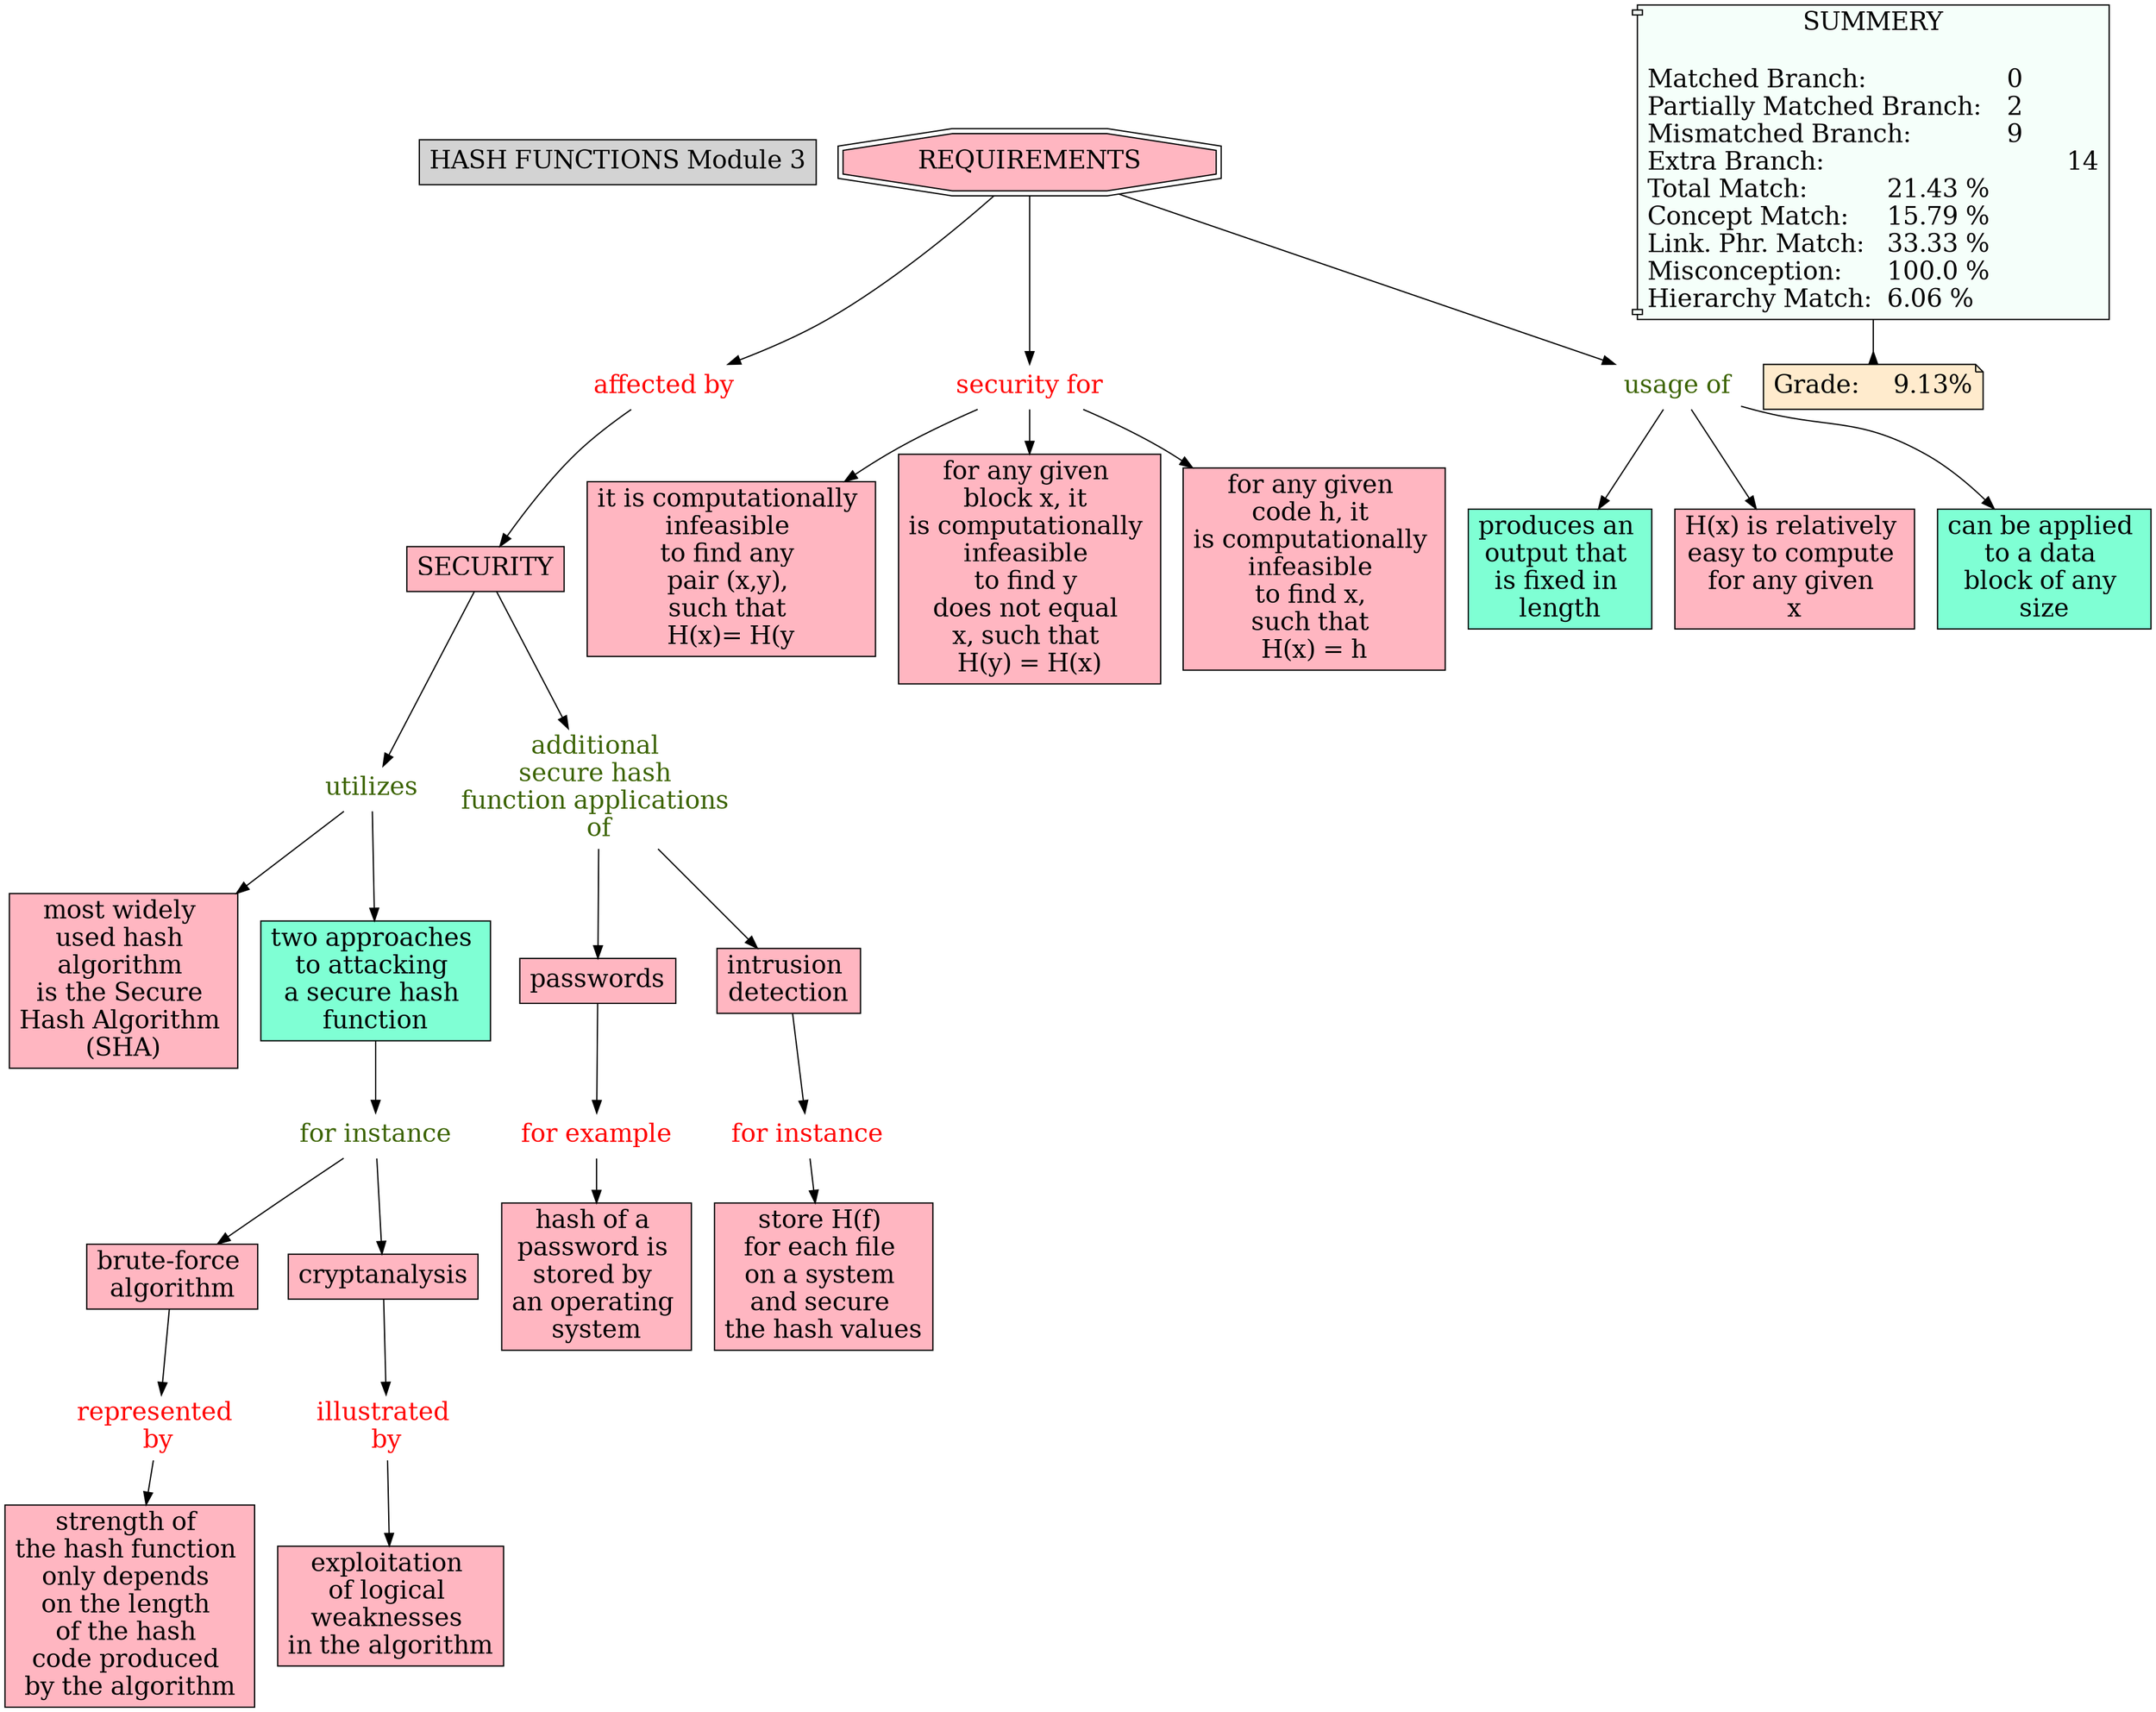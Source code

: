 // The Round Table
digraph {
	"1S3ZPGN61-7FY0SL-QR1" [label="HASH FUNCTIONS Module 3" Gsplines=true fontsize=20 shape=rect style=filled]
	"1S46LVQ3K-XFKMM-CYY" [label=SECURITY Gsplines=true fillcolor="#FFB6C1" fontsize=20 shape=rect style=filled]
	"1S46M7PWL-L4BV9Z-DBR" [label=utilizes Gsplines=true fontcolor="#3B6300" fontsize=20 shape=none]
	"1S46LVQ3K-XFKMM-CYY" -> "1S46M7PWL-L4BV9Z-DBR" [constraint=true]
	"1S46LV142-KKCZQP-CXK" [label=REQUIREMENTS Gsplines=true fillcolor="#FFB6C1" fontsize=20 shape=doubleoctagon style=filled]
	"1S46LX2VY-FX1XYT-D3T" [label="affected by
" Gsplines=true fontcolor=red fontsize=20 shape=none]
	"1S46LV142-KKCZQP-CXK" -> "1S46LX2VY-FX1XYT-D3T" [constraint=true]
	"1S46M7PWL-L4BV9Z-DBR" [label=utilizes Gsplines=true fontcolor="#3B6300" fontsize=20 shape=none]
	"1S46M45S7-MM3SWT-D7T" [label="most widely 
used hash 
algorithm 
is the Secure 
Hash Algorithm 
(SHA)" Gsplines=true fillcolor="#FFB6C1" fontsize=20 shape=rect style=filled]
	"1S46M7PWL-L4BV9Z-DBR" -> "1S46M45S7-MM3SWT-D7T" [constraint=true]
	"1S46LV142-KKCZQP-CXK" [label=REQUIREMENTS Gsplines=true fillcolor="#FFB6C1" fontsize=20 shape=doubleoctagon style=filled]
	"1S46M56DS-9V6M5Y-D8B" [label="security for
" Gsplines=true fontcolor=red fontsize=20 shape=none]
	"1S46LV142-KKCZQP-CXK" -> "1S46M56DS-9V6M5Y-D8B" [constraint=true]
	"1S46M2RLV-1BBPMVW-D5S" [label="usage of" Gsplines=true fontcolor="#3B6300" fontsize=20 shape=none]
	"1S46M2WFL-1D9LHQR-D6G" [label="produces an 
output that 
is fixed in 
length" Gsplines=true fillcolor=aquamarine fontsize=20 shape=rect style=filled]
	"1S46M2RLV-1BBPMVW-D5S" -> "1S46M2WFL-1D9LHQR-D6G" [constraint=true]
	"1S46N2LQ9-1XNR6D7-F4S" [label="illustrated 
by" Gsplines=true fontcolor=red fontsize=20 shape=none]
	"1S46N2LQ7-R53NY-F4P" [label="exploitation 
of logical 
weaknesses 
in the algorithm
" Gsplines=true fillcolor="#FFB6C1" fontsize=20 shape=rect style=filled]
	"1S46N2LQ9-1XNR6D7-F4S" -> "1S46N2LQ7-R53NY-F4P" [constraint=true]
	"1S46M84X6-21BRFPF-DD7" [label="brute-force 
algorithm" Gsplines=true fillcolor="#FFB6C1" fontsize=20 shape=rect style=filled]
	"1S46N4BBD-1QWM48G-F6Y" [label="represented 
by" Gsplines=true fontcolor=red fontsize=20 shape=none]
	"1S46M84X6-21BRFPF-DD7" -> "1S46N4BBD-1QWM48G-F6Y" [constraint=true]
	"1S46M56DS-9V6M5Y-D8B" [label="security for
" Gsplines=true fontcolor=red fontsize=20 shape=none]
	"1S46M5NBG-152WNPX-D92" [label="it is computationally 
infeasible 
to find any 
pair (x,y), 
such that 
H(x)= H(y" Gsplines=true fillcolor="#FFB6C1" fontsize=20 shape=rect style=filled]
	"1S46M56DS-9V6M5Y-D8B" -> "1S46M5NBG-152WNPX-D92" [constraint=true]
	"1S46M7PWJ-95J4F4-DBN" [label="two approaches 
to attacking 
a secure hash 
function" Gsplines=true fillcolor=aquamarine fontsize=20 shape=rect style=filled]
	"1S46M7Y4R-1XQH9ZN-DCH" [label="for instance
" Gsplines=true fontcolor="#3B6300" fontsize=20 shape=none]
	"1S46M7PWJ-95J4F4-DBN" -> "1S46M7Y4R-1XQH9ZN-DCH" [constraint=true]
	"1S46M2RLV-1BBPMVW-D5S" [label="usage of" Gsplines=true fontcolor="#3B6300" fontsize=20 shape=none]
	"1S46M30RM-2CQ8F7C-D6Y" [label="H(x) is relatively 
easy to compute 
for any given 
x" Gsplines=true fillcolor="#FFB6C1" fontsize=20 shape=rect style=filled]
	"1S46M2RLV-1BBPMVW-D5S" -> "1S46M30RM-2CQ8F7C-D6Y" [constraint=true]
	"1S46NHM8T-RQT06B-FLW" [label="for example
" Gsplines=true fontcolor=red fontsize=20 shape=none]
	"1S46NHM8Q-R5JNVC-FLS" [label="hash of a 
password is 
stored by 
an operating 
system" Gsplines=true fillcolor="#FFB6C1" fontsize=20 shape=rect style=filled]
	"1S46NHM8T-RQT06B-FLW" -> "1S46NHM8Q-R5JNVC-FLS" [constraint=true]
	"1S46M7Y4R-1XQH9ZN-DCH" [label="for instance
" Gsplines=true fontcolor="#3B6300" fontsize=20 shape=none]
	"1S46M44CP-2726NTS-D7P" [label=cryptanalysis Gsplines=true fillcolor="#FFB6C1" fontsize=20 shape=rect style=filled]
	"1S46M7Y4R-1XQH9ZN-DCH" -> "1S46M44CP-2726NTS-D7P" [constraint=true]
	"1S46M2RLV-1BBPMVW-D5S" [label="usage of" Gsplines=true fontcolor="#3B6300" fontsize=20 shape=none]
	"1S46M2RLS-WNXB3Y-D5P" [label="can be applied 
to a data 
block of any 
size" Gsplines=true fillcolor=aquamarine fontsize=20 shape=rect style=filled]
	"1S46M2RLV-1BBPMVW-D5S" -> "1S46M2RLS-WNXB3Y-D5P" [constraint=true]
	"1S46M56DS-9V6M5Y-D8B" [label="security for
" Gsplines=true fontcolor=red fontsize=20 shape=none]
	"1S46M5RQV-1BK4S8T-D9K" [label="for any given 
block x, it 
is computationally 
infeasible 
to find y 
does not equal 
x, such that 
H(y) = H(x)
" Gsplines=true fillcolor="#FFB6C1" fontsize=20 shape=rect style=filled]
	"1S46M56DS-9V6M5Y-D8B" -> "1S46M5RQV-1BK4S8T-D9K" [constraint=true]
	"1S46M8PW5-VGCN6T-DF3" [label="additional 
secure hash 
function applications 
of" Gsplines=true fontcolor="#3B6300" fontsize=20 shape=none]
	"1S46M42VR-L0C5H8-D7K" [label=passwords Gsplines=true fillcolor="#FFB6C1" fontsize=20 shape=rect style=filled]
	"1S46M8PW5-VGCN6T-DF3" -> "1S46M42VR-L0C5H8-D7K" [constraint=true]
	"1S46NKB50-1P2WPBJ-FQH" [label="for instance
" Gsplines=true fontcolor=red fontsize=20 shape=none]
	"1S46NK1J5-1V5CTY2-FPQ" [label="store H(f) 
for each file 
on a system 
and secure 
the hash values
" Gsplines=true fillcolor="#FFB6C1" fontsize=20 shape=rect style=filled]
	"1S46NKB50-1P2WPBJ-FQH" -> "1S46NK1J5-1V5CTY2-FPQ" [constraint=true]
	"1S46N4BBD-1QWM48G-F6Y" [label="represented 
by" Gsplines=true fontcolor=red fontsize=20 shape=none]
	"1S46N2Z4N-11JBPSV-F5J" [label="strength of 
the hash function 
only depends 
on the length 
of the hash 
code produced 
by the algorithm
" Gsplines=true fillcolor="#FFB6C1" fontsize=20 shape=rect style=filled]
	"1S46N4BBD-1QWM48G-F6Y" -> "1S46N2Z4N-11JBPSV-F5J" [constraint=true]
	"1S46M42VR-L0C5H8-D7K" [label=passwords Gsplines=true fillcolor="#FFB6C1" fontsize=20 shape=rect style=filled]
	"1S46NHM8T-RQT06B-FLW" [label="for example
" Gsplines=true fontcolor=red fontsize=20 shape=none]
	"1S46M42VR-L0C5H8-D7K" -> "1S46NHM8T-RQT06B-FLW" [constraint=true]
	"1S46LVQ3K-XFKMM-CYY" [label=SECURITY Gsplines=true fillcolor="#FFB6C1" fontsize=20 shape=rect style=filled]
	"1S46M8PW5-VGCN6T-DF3" [label="additional 
secure hash 
function applications 
of" Gsplines=true fontcolor="#3B6300" fontsize=20 shape=none]
	"1S46LVQ3K-XFKMM-CYY" -> "1S46M8PW5-VGCN6T-DF3" [constraint=true]
	"1S46M44CP-2726NTS-D7P" [label=cryptanalysis Gsplines=true fillcolor="#FFB6C1" fontsize=20 shape=rect style=filled]
	"1S46N2LQ9-1XNR6D7-F4S" [label="illustrated 
by" Gsplines=true fontcolor=red fontsize=20 shape=none]
	"1S46M44CP-2726NTS-D7P" -> "1S46N2LQ9-1XNR6D7-F4S" [constraint=true]
	"1S46M8PW5-VGCN6T-DF3" [label="additional 
secure hash 
function applications 
of" Gsplines=true fontcolor="#3B6300" fontsize=20 shape=none]
	"1S46M940S-J236N3-DFT" [label="intrusion 
detection" Gsplines=true fillcolor="#FFB6C1" fontsize=20 shape=rect style=filled]
	"1S46M8PW5-VGCN6T-DF3" -> "1S46M940S-J236N3-DFT" [constraint=true]
	"1S46M940S-J236N3-DFT" [label="intrusion 
detection" Gsplines=true fillcolor="#FFB6C1" fontsize=20 shape=rect style=filled]
	"1S46NKB50-1P2WPBJ-FQH" [label="for instance
" Gsplines=true fontcolor=red fontsize=20 shape=none]
	"1S46M940S-J236N3-DFT" -> "1S46NKB50-1P2WPBJ-FQH" [constraint=true]
	"1S46M7PWL-L4BV9Z-DBR" [label=utilizes Gsplines=true fontcolor="#3B6300" fontsize=20 shape=none]
	"1S46M7PWJ-95J4F4-DBN" [label="two approaches 
to attacking 
a secure hash 
function" Gsplines=true fillcolor=aquamarine fontsize=20 shape=rect style=filled]
	"1S46M7PWL-L4BV9Z-DBR" -> "1S46M7PWJ-95J4F4-DBN" [constraint=true]
	"1S46LV142-KKCZQP-CXK" [label=REQUIREMENTS Gsplines=true fillcolor="#FFB6C1" fontsize=20 shape=doubleoctagon style=filled]
	"1S46M2RLV-1BBPMVW-D5S" [label="usage of" Gsplines=true fontcolor="#3B6300" fontsize=20 shape=none]
	"1S46LV142-KKCZQP-CXK" -> "1S46M2RLV-1BBPMVW-D5S" [constraint=true]
	"1S46M7Y4R-1XQH9ZN-DCH" [label="for instance
" Gsplines=true fontcolor="#3B6300" fontsize=20 shape=none]
	"1S46M84X6-21BRFPF-DD7" [label="brute-force 
algorithm" Gsplines=true fillcolor="#FFB6C1" fontsize=20 shape=rect style=filled]
	"1S46M7Y4R-1XQH9ZN-DCH" -> "1S46M84X6-21BRFPF-DD7" [constraint=true]
	"1S46M56DS-9V6M5Y-D8B" [label="security for
" Gsplines=true fontcolor=red fontsize=20 shape=none]
	"1S46M56DQ-278Q08H-D87" [label="for any given 
code h, it 
is computationally 
infeasible 
to find x, 
such that 
H(x) = h" Gsplines=true fillcolor="#FFB6C1" fontsize=20 shape=rect style=filled]
	"1S46M56DS-9V6M5Y-D8B" -> "1S46M56DQ-278Q08H-D87" [constraint=true]
	"1S46LX2VY-FX1XYT-D3T" [label="affected by
" Gsplines=true fontcolor=red fontsize=20 shape=none]
	"1S46LVQ3K-XFKMM-CYY" [label=SECURITY Gsplines=true fillcolor="#FFB6C1" fontsize=20 shape=rect style=filled]
	"1S46LX2VY-FX1XYT-D3T" -> "1S46LVQ3K-XFKMM-CYY" [constraint=true]
	Stat [label="SUMMERY

Matched Branch:			0\lPartially Matched Branch:	2\lMismatched Branch:		9\lExtra Branch:				14\lTotal Match:		21.43 %\lConcept Match:	15.79 %\lLink. Phr. Match:	33.33 %\lMisconception:	100.0 %\lHierarchy Match:	6.06 %\l" Gsplines=true fillcolor="#F5FFFA" fontsize=20 shape=component style=filled]
	Grade [label="Grade:	9.13%" Gsplines=true fillcolor="#FFEBCD" fontsize=20 shape=note style=filled]
	Stat -> Grade [arrowhead=inv color=black constraint=true]
}
